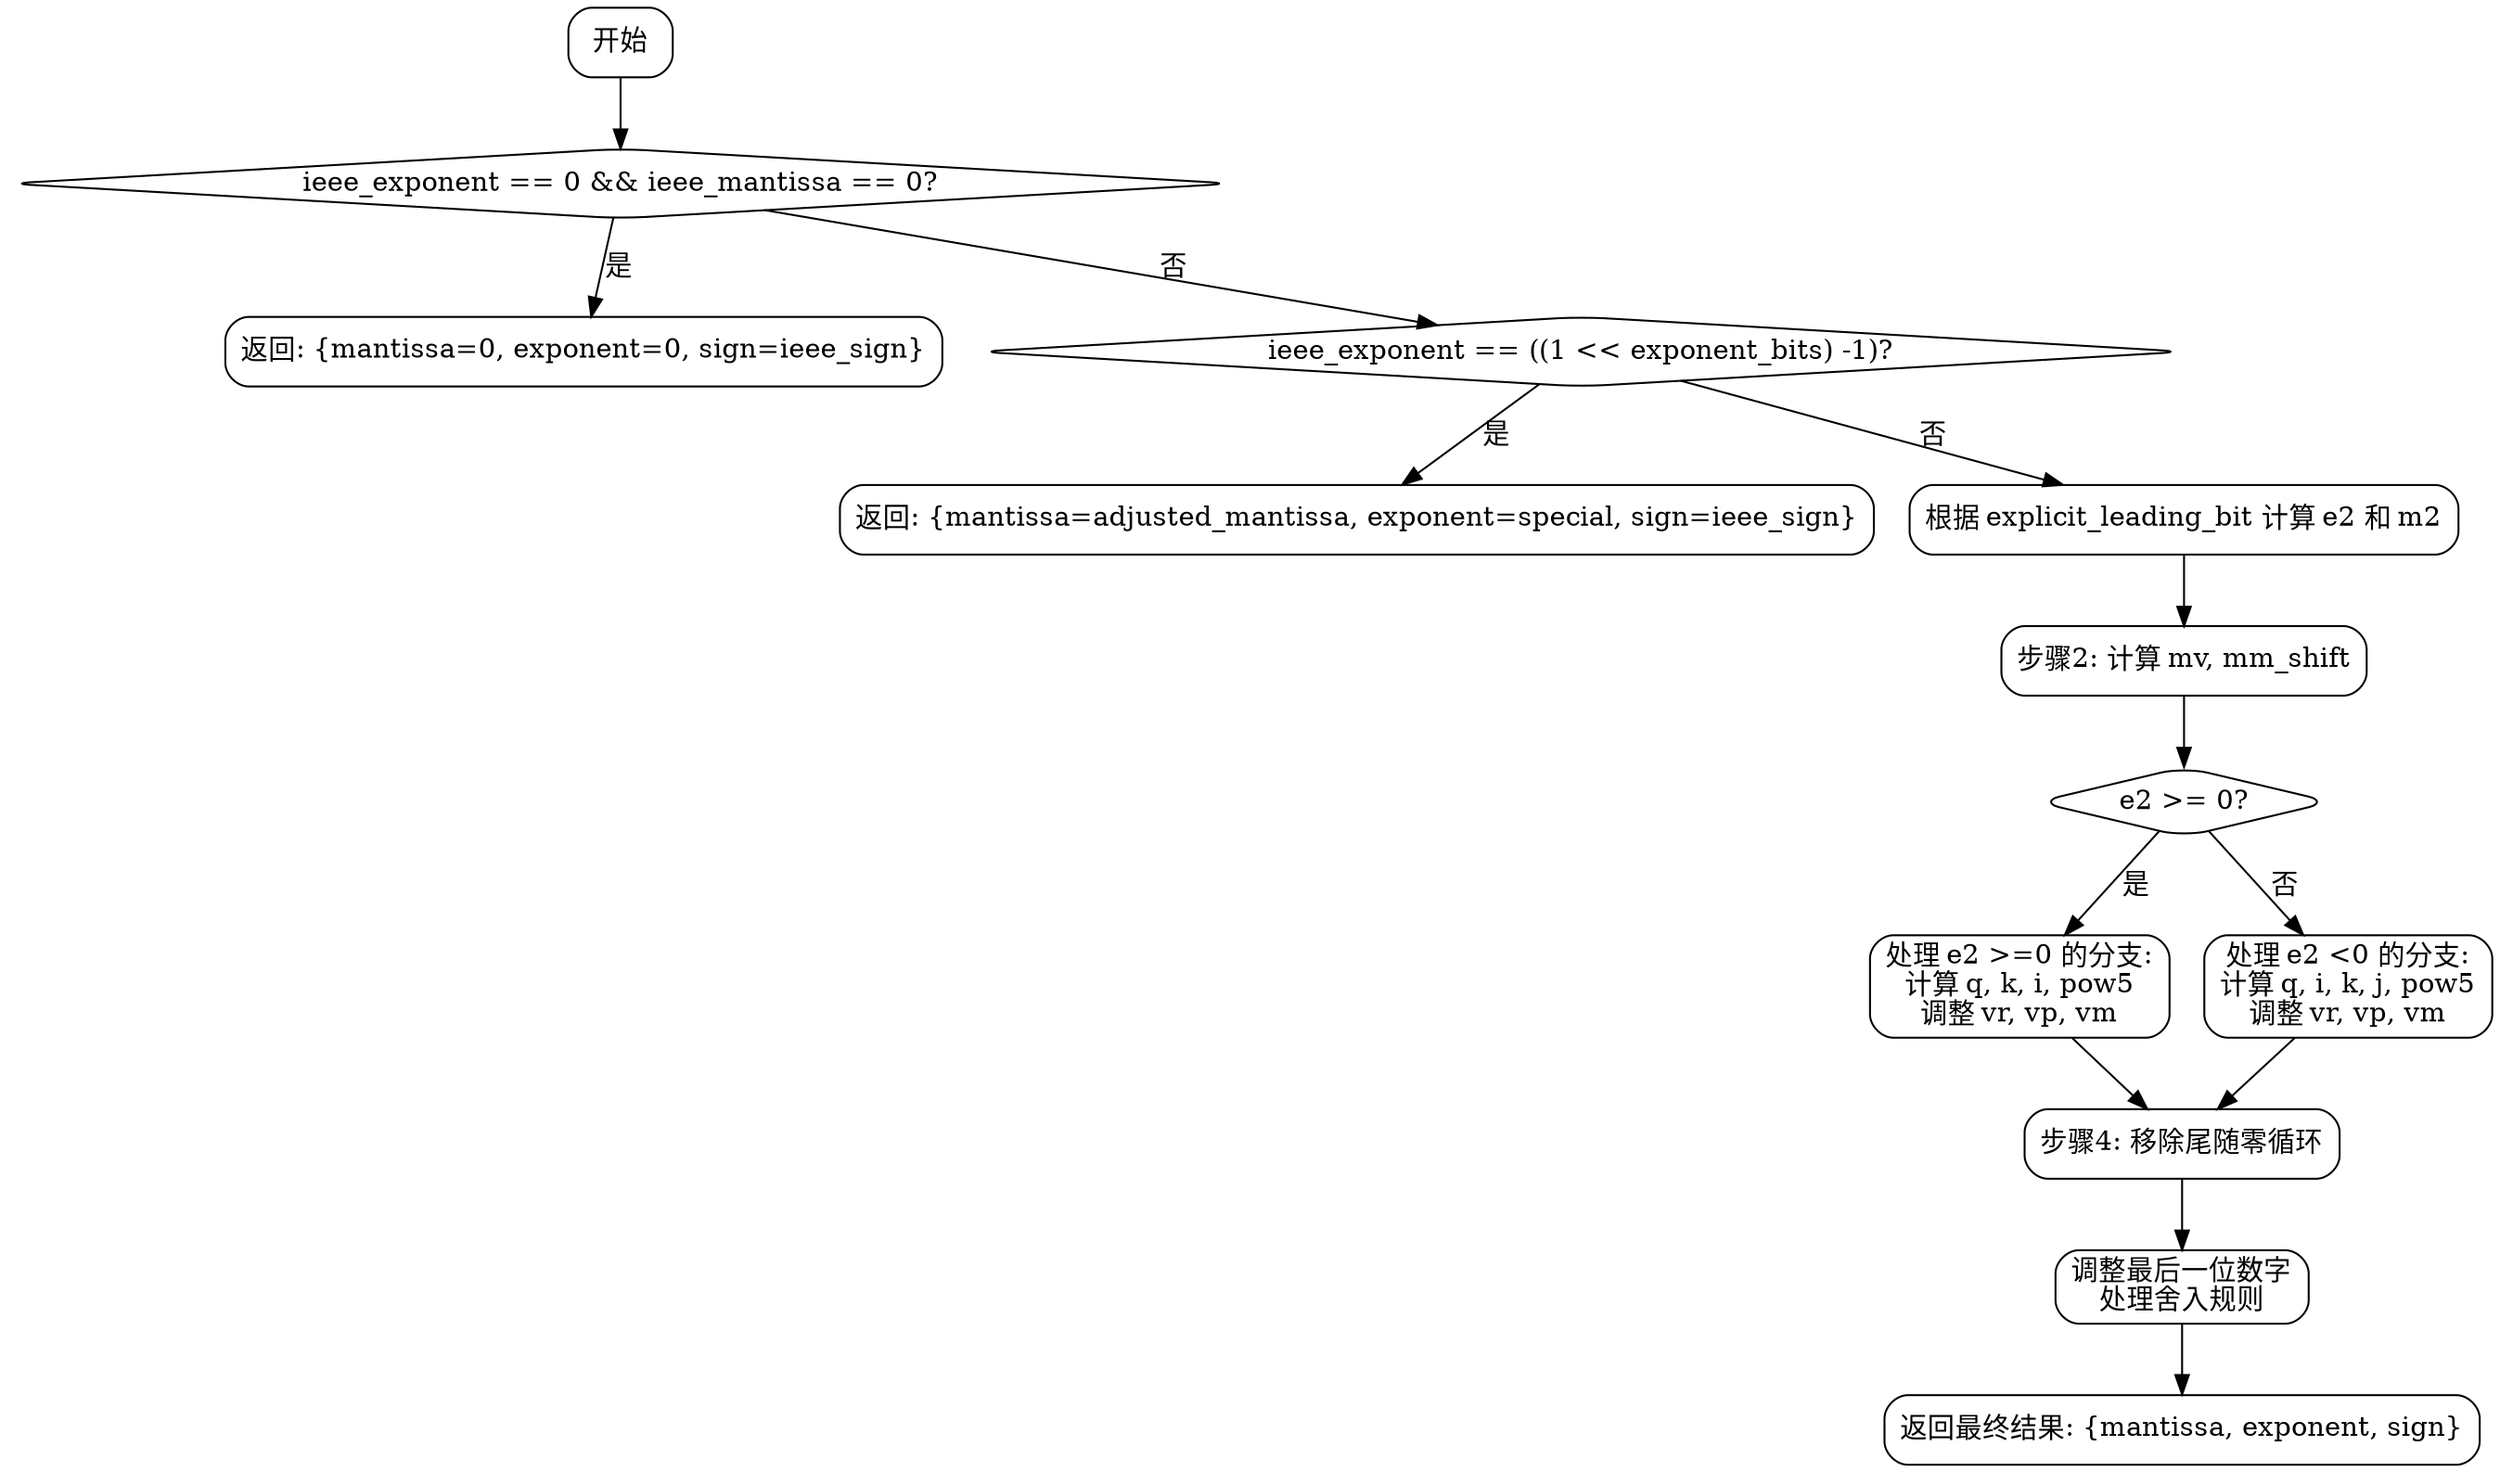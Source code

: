
digraph flowchart {
    node [shape=rectangle, style=rounded];
    edge [arrowhead=normal];

    start [label="开始"];
    check_exponent_zero [label="ieee_exponent == 0 && ieee_mantissa == 0?" shape=diamond];
    return_zero [label="返回: {mantissa=0, exponent=0, sign=ieee_sign}"];
    check_exponent_max [label="ieee_exponent == ((1 << exponent_bits) -1)?" shape=diamond];
    return_special [label="返回: {mantissa=adjusted_mantissa, exponent=special, sign=ieee_sign}"];
    compute_e2_m2 [label="根据 explicit_leading_bit 计算 e2 和 m2"];
    step2 [label="步骤2: 计算 mv, mm_shift"];
    check_e2_positive [label="e2 >= 0?" shape=diamond];
    handle_e2_positive [label="处理 e2 >=0 的分支:\n计算 q, k, i, pow5\n调整 vr, vp, vm"];
    handle_e2_negative [label="处理 e2 <0 的分支:\n计算 q, i, k, j, pow5\n调整 vr, vp, vm"];
    step4 [label="步骤4: 移除尾随零循环"];
    adjust_last_digit [label="调整最后一位数字\n处理舍入规则"];
    return_result [label="返回最终结果: {mantissa, exponent, sign}"];

    start -> check_exponent_zero;
    check_exponent_zero -> return_zero [label="是"];
    check_exponent_zero -> check_exponent_max [label="否"];
    check_exponent_max -> return_special [label="是"];
    check_exponent_max -> compute_e2_m2 [label="否"];
    compute_e2_m2 -> step2;
    step2 -> check_e2_positive;
    check_e2_positive -> handle_e2_positive [label="是"];
    check_e2_positive -> handle_e2_negative [label="否"];
    handle_e2_positive -> step4;
    handle_e2_negative -> step4;
    step4 -> adjust_last_digit;
    adjust_last_digit -> return_result;
}
